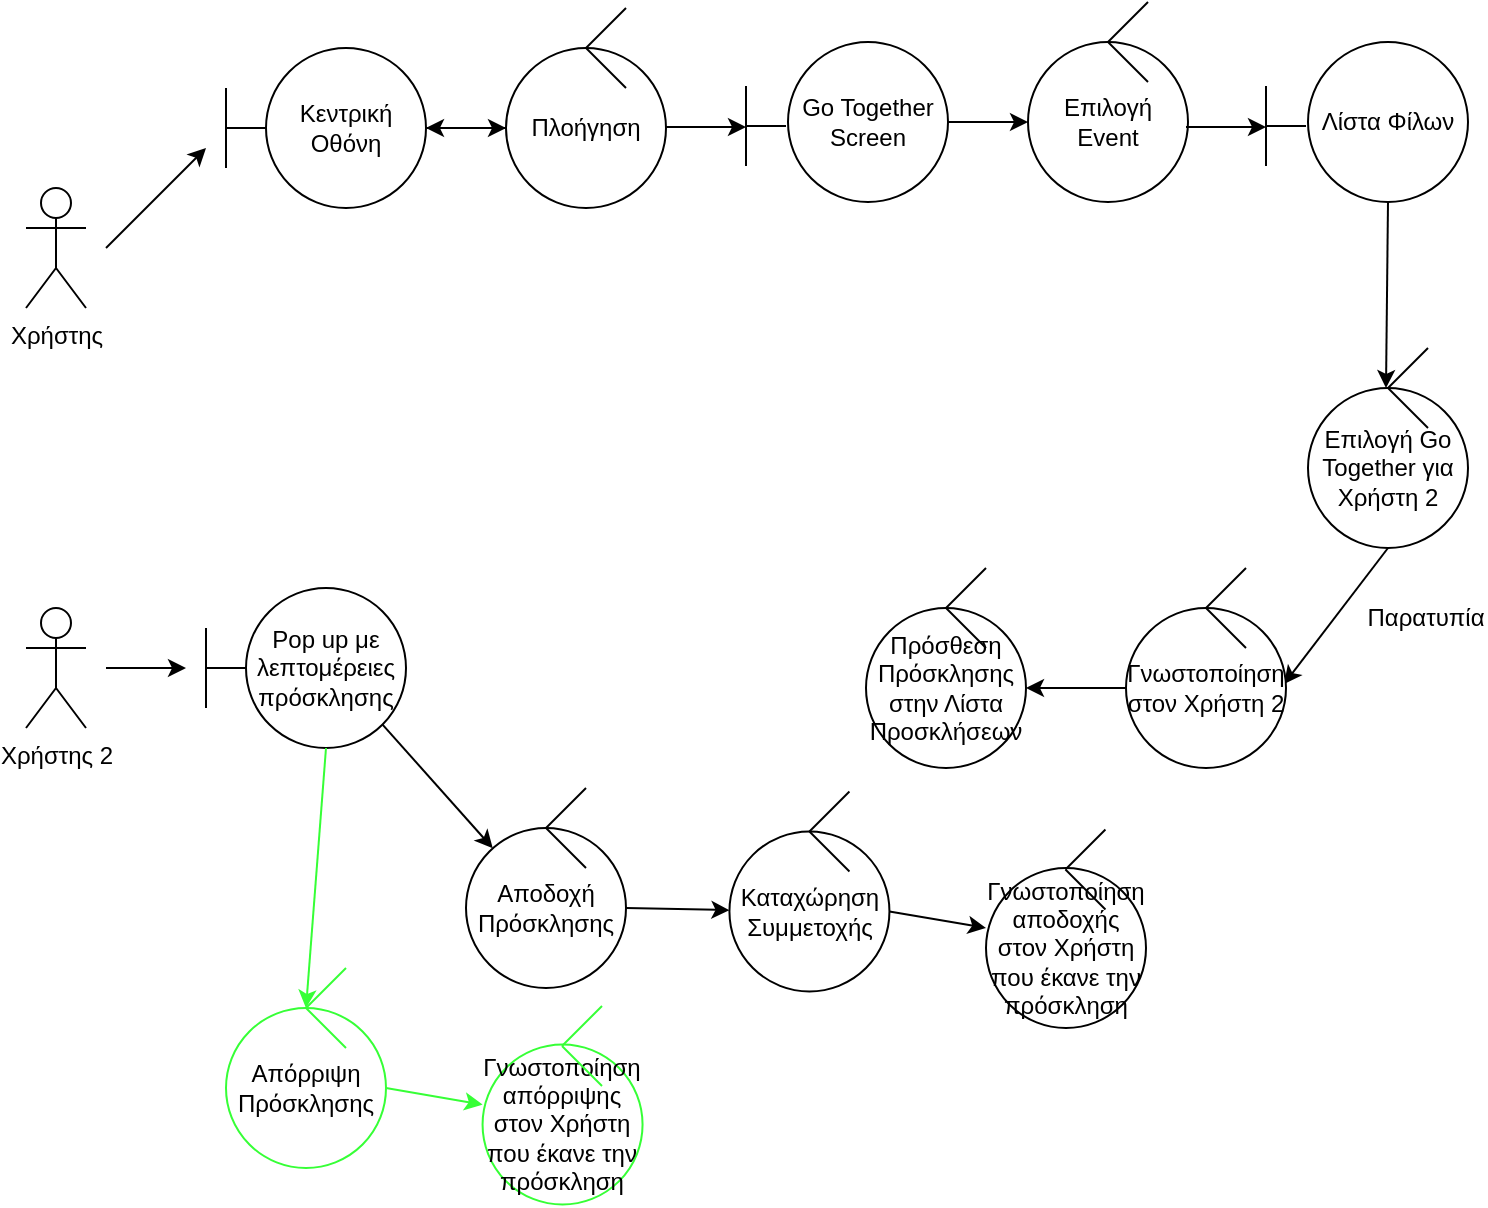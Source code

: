 <mxfile version="17.1.2" type="device"><diagram id="LXSGAUo0yqyR0kycL7uG" name="Page-1"><mxGraphModel dx="1364" dy="793" grid="1" gridSize="10" guides="1" tooltips="1" connect="1" arrows="1" fold="1" page="1" pageScale="1" pageWidth="850" pageHeight="1100" math="0" shadow="0"><root><mxCell id="0"/><mxCell id="1" parent="0"/><mxCell id="fk_i5qiKqpy0DmK9bZVW-65" value="Χρήστης" style="shape=umlActor;verticalLabelPosition=bottom;verticalAlign=top;html=1;outlineConnect=0;" parent="1" vertex="1"><mxGeometry x="40" y="550" width="30" height="60" as="geometry"/></mxCell><mxCell id="fk_i5qiKqpy0DmK9bZVW-66" value="" style="endArrow=none;html=1;rounded=0;" parent="1" edge="1"><mxGeometry width="50" height="50" relative="1" as="geometry"><mxPoint x="140" y="520" as="sourcePoint"/><mxPoint x="160" y="520" as="targetPoint"/></mxGeometry></mxCell><mxCell id="fk_i5qiKqpy0DmK9bZVW-67" value="" style="endArrow=none;html=1;rounded=0;" parent="1" edge="1"><mxGeometry width="50" height="50" relative="1" as="geometry"><mxPoint x="140" y="540" as="sourcePoint"/><mxPoint x="140" y="500" as="targetPoint"/></mxGeometry></mxCell><mxCell id="fk_i5qiKqpy0DmK9bZVW-68" value="" style="endArrow=classic;html=1;rounded=0;" parent="1" edge="1"><mxGeometry width="50" height="50" relative="1" as="geometry"><mxPoint x="80" y="580" as="sourcePoint"/><mxPoint x="130" y="530" as="targetPoint"/></mxGeometry></mxCell><mxCell id="fk_i5qiKqpy0DmK9bZVW-69" value="Κεντρική Οθόνη" style="ellipse;whiteSpace=wrap;html=1;aspect=fixed;" parent="1" vertex="1"><mxGeometry x="160" y="480" width="80" height="80" as="geometry"/></mxCell><mxCell id="43wOjrIaFbMt9CbK7TQf-34" value="" style="edgeStyle=orthogonalEdgeStyle;rounded=0;orthogonalLoop=1;jettySize=auto;html=1;strokeColor=#000000;" edge="1" parent="1" source="fk_i5qiKqpy0DmK9bZVW-74" target="fk_i5qiKqpy0DmK9bZVW-69"><mxGeometry relative="1" as="geometry"/></mxCell><mxCell id="fk_i5qiKqpy0DmK9bZVW-74" value="Πλοήγηση" style="ellipse;whiteSpace=wrap;html=1;aspect=fixed;" parent="1" vertex="1"><mxGeometry x="280" y="480" width="80" height="80" as="geometry"/></mxCell><mxCell id="fk_i5qiKqpy0DmK9bZVW-75" value="" style="endArrow=none;html=1;rounded=0;" parent="1" edge="1"><mxGeometry width="50" height="50" relative="1" as="geometry"><mxPoint x="320" y="480" as="sourcePoint"/><mxPoint x="340" y="460" as="targetPoint"/></mxGeometry></mxCell><mxCell id="fk_i5qiKqpy0DmK9bZVW-76" value="" style="endArrow=none;html=1;rounded=0;" parent="1" edge="1"><mxGeometry width="50" height="50" relative="1" as="geometry"><mxPoint x="320" y="480" as="sourcePoint"/><mxPoint x="340" y="500" as="targetPoint"/></mxGeometry></mxCell><mxCell id="fk_i5qiKqpy0DmK9bZVW-77" value="" style="endArrow=classic;html=1;rounded=0;entryX=0;entryY=0.5;entryDx=0;entryDy=0;" parent="1" target="fk_i5qiKqpy0DmK9bZVW-74" edge="1"><mxGeometry width="50" height="50" relative="1" as="geometry"><mxPoint x="240" y="520" as="sourcePoint"/><mxPoint x="330" y="530" as="targetPoint"/></mxGeometry></mxCell><mxCell id="fk_i5qiKqpy0DmK9bZVW-78" value="Go Together Screen" style="ellipse;whiteSpace=wrap;html=1;aspect=fixed;" parent="1" vertex="1"><mxGeometry x="421" y="477" width="80" height="80" as="geometry"/></mxCell><mxCell id="fk_i5qiKqpy0DmK9bZVW-79" value="" style="endArrow=none;html=1;rounded=0;" parent="1" edge="1"><mxGeometry width="50" height="50" relative="1" as="geometry"><mxPoint x="400" y="539" as="sourcePoint"/><mxPoint x="400" y="499" as="targetPoint"/></mxGeometry></mxCell><mxCell id="fk_i5qiKqpy0DmK9bZVW-80" value="" style="endArrow=none;html=1;rounded=0;" parent="1" edge="1"><mxGeometry width="50" height="50" relative="1" as="geometry"><mxPoint x="400" y="519" as="sourcePoint"/><mxPoint x="420" y="519" as="targetPoint"/></mxGeometry></mxCell><mxCell id="fk_i5qiKqpy0DmK9bZVW-81" value="" style="endArrow=classic;html=1;rounded=0;entryX=0;entryY=0.5;entryDx=0;entryDy=0;" parent="1" edge="1"><mxGeometry width="50" height="50" relative="1" as="geometry"><mxPoint x="360" y="519.5" as="sourcePoint"/><mxPoint x="400" y="519.5" as="targetPoint"/></mxGeometry></mxCell><mxCell id="fk_i5qiKqpy0DmK9bZVW-82" value="Επιλογή Event" style="ellipse;whiteSpace=wrap;html=1;aspect=fixed;" parent="1" vertex="1"><mxGeometry x="541" y="477" width="80" height="80" as="geometry"/></mxCell><mxCell id="fk_i5qiKqpy0DmK9bZVW-83" value="" style="endArrow=none;html=1;rounded=0;" parent="1" edge="1"><mxGeometry width="50" height="50" relative="1" as="geometry"><mxPoint x="581" y="477" as="sourcePoint"/><mxPoint x="601" y="457" as="targetPoint"/></mxGeometry></mxCell><mxCell id="fk_i5qiKqpy0DmK9bZVW-84" value="" style="endArrow=none;html=1;rounded=0;" parent="1" edge="1"><mxGeometry width="50" height="50" relative="1" as="geometry"><mxPoint x="581" y="477" as="sourcePoint"/><mxPoint x="601" y="497" as="targetPoint"/></mxGeometry></mxCell><mxCell id="fk_i5qiKqpy0DmK9bZVW-85" value="" style="endArrow=classic;html=1;rounded=0;entryX=0;entryY=0.5;entryDx=0;entryDy=0;" parent="1" target="fk_i5qiKqpy0DmK9bZVW-82" edge="1"><mxGeometry width="50" height="50" relative="1" as="geometry"><mxPoint x="501" y="517" as="sourcePoint"/><mxPoint x="591" y="527" as="targetPoint"/></mxGeometry></mxCell><mxCell id="fk_i5qiKqpy0DmK9bZVW-89" value="" style="endArrow=none;html=1;rounded=0;" parent="1" edge="1"><mxGeometry width="50" height="50" relative="1" as="geometry"><mxPoint x="660" y="539" as="sourcePoint"/><mxPoint x="660" y="499" as="targetPoint"/></mxGeometry></mxCell><mxCell id="fk_i5qiKqpy0DmK9bZVW-90" value="" style="endArrow=none;html=1;rounded=0;" parent="1" edge="1"><mxGeometry width="50" height="50" relative="1" as="geometry"><mxPoint x="660" y="519" as="sourcePoint"/><mxPoint x="680" y="519" as="targetPoint"/></mxGeometry></mxCell><mxCell id="fk_i5qiKqpy0DmK9bZVW-91" value="" style="endArrow=classic;html=1;rounded=0;entryX=0;entryY=0.5;entryDx=0;entryDy=0;" parent="1" edge="1"><mxGeometry width="50" height="50" relative="1" as="geometry"><mxPoint x="620" y="519.5" as="sourcePoint"/><mxPoint x="660" y="519.5" as="targetPoint"/></mxGeometry></mxCell><mxCell id="fk_i5qiKqpy0DmK9bZVW-92" value="&lt;div&gt;Λίστα Φίλων&lt;br&gt;&lt;/div&gt;" style="ellipse;whiteSpace=wrap;html=1;aspect=fixed;" parent="1" vertex="1"><mxGeometry x="681" y="477" width="80" height="80" as="geometry"/></mxCell><mxCell id="fk_i5qiKqpy0DmK9bZVW-93" value="Επιλογή Go Together για Χρήστη 2" style="ellipse;whiteSpace=wrap;html=1;aspect=fixed;" parent="1" vertex="1"><mxGeometry x="681" y="650" width="80" height="80" as="geometry"/></mxCell><mxCell id="fk_i5qiKqpy0DmK9bZVW-94" value="" style="endArrow=none;html=1;rounded=0;" parent="1" edge="1"><mxGeometry width="50" height="50" relative="1" as="geometry"><mxPoint x="721" y="650" as="sourcePoint"/><mxPoint x="741" y="630" as="targetPoint"/></mxGeometry></mxCell><mxCell id="fk_i5qiKqpy0DmK9bZVW-95" value="" style="endArrow=none;html=1;rounded=0;" parent="1" edge="1"><mxGeometry width="50" height="50" relative="1" as="geometry"><mxPoint x="721" y="650" as="sourcePoint"/><mxPoint x="741" y="670" as="targetPoint"/></mxGeometry></mxCell><mxCell id="fk_i5qiKqpy0DmK9bZVW-96" value="" style="endArrow=classic;html=1;rounded=0;exitX=0.5;exitY=1;exitDx=0;exitDy=0;" parent="1" source="fk_i5qiKqpy0DmK9bZVW-92" edge="1"><mxGeometry width="50" height="50" relative="1" as="geometry"><mxPoint x="641" y="690" as="sourcePoint"/><mxPoint x="720" y="650" as="targetPoint"/></mxGeometry></mxCell><mxCell id="fk_i5qiKqpy0DmK9bZVW-100" value="" style="endArrow=classic;html=1;rounded=0;exitX=0.5;exitY=1;exitDx=0;exitDy=0;entryX=0.988;entryY=0.6;entryDx=0;entryDy=0;entryPerimeter=0;" parent="1" source="fk_i5qiKqpy0DmK9bZVW-93" edge="1"><mxGeometry width="50" height="50" relative="1" as="geometry"><mxPoint x="400" y="600" as="sourcePoint"/><mxPoint x="669.04" y="798" as="targetPoint"/></mxGeometry></mxCell><mxCell id="fk_i5qiKqpy0DmK9bZVW-101" value="" style="endArrow=classic;html=1;rounded=0;" parent="1" source="ATrJfUnYTQHhDiKLP3Zh-11" edge="1"><mxGeometry width="50" height="50" relative="1" as="geometry"><mxPoint x="591.409" y="800.525" as="sourcePoint"/><mxPoint x="540" y="800" as="targetPoint"/></mxGeometry></mxCell><mxCell id="ATrJfUnYTQHhDiKLP3Zh-7" value="Παρατυπία" style="text;html=1;strokeColor=none;fillColor=none;align=center;verticalAlign=middle;whiteSpace=wrap;rounded=0;fontColor=#000000;" parent="1" vertex="1"><mxGeometry x="710" y="750" width="60" height="30" as="geometry"/></mxCell><mxCell id="ATrJfUnYTQHhDiKLP3Zh-11" value="Γνωστοποίηση στον Χρήστη 2" style="ellipse;whiteSpace=wrap;html=1;aspect=fixed;strokeColor=#000000;" parent="1" vertex="1"><mxGeometry x="590" y="760" width="80" height="80" as="geometry"/></mxCell><mxCell id="ATrJfUnYTQHhDiKLP3Zh-12" value="" style="endArrow=none;html=1;rounded=0;strokeColor=#000000;" parent="1" edge="1"><mxGeometry width="50" height="50" relative="1" as="geometry"><mxPoint x="630" y="760" as="sourcePoint"/><mxPoint x="650" y="740" as="targetPoint"/></mxGeometry></mxCell><mxCell id="ATrJfUnYTQHhDiKLP3Zh-13" value="" style="endArrow=none;html=1;rounded=0;strokeColor=#000000;" parent="1" edge="1"><mxGeometry width="50" height="50" relative="1" as="geometry"><mxPoint x="630" y="760" as="sourcePoint"/><mxPoint x="650" y="780" as="targetPoint"/></mxGeometry></mxCell><mxCell id="43wOjrIaFbMt9CbK7TQf-11" value="Πρόσθεση Πρόσκλησης στην Λίστα Προσκλήσεων" style="ellipse;whiteSpace=wrap;html=1;aspect=fixed;" vertex="1" parent="1"><mxGeometry x="460" y="760" width="80" height="80" as="geometry"/></mxCell><mxCell id="43wOjrIaFbMt9CbK7TQf-24" value="" style="endArrow=none;html=1;rounded=0;" edge="1" parent="1"><mxGeometry width="50" height="50" relative="1" as="geometry"><mxPoint x="500" y="760" as="sourcePoint"/><mxPoint x="520" y="740" as="targetPoint"/></mxGeometry></mxCell><mxCell id="43wOjrIaFbMt9CbK7TQf-25" value="" style="endArrow=none;html=1;rounded=0;" edge="1" parent="1"><mxGeometry width="50" height="50" relative="1" as="geometry"><mxPoint x="500" y="760" as="sourcePoint"/><mxPoint x="520" y="780" as="targetPoint"/></mxGeometry></mxCell><mxCell id="43wOjrIaFbMt9CbK7TQf-26" value="Χρήστης 2" style="shape=umlActor;verticalLabelPosition=bottom;verticalAlign=top;html=1;outlineConnect=0;" vertex="1" parent="1"><mxGeometry x="40" y="760" width="30" height="60" as="geometry"/></mxCell><mxCell id="43wOjrIaFbMt9CbK7TQf-27" value="" style="endArrow=none;html=1;rounded=0;" edge="1" parent="1"><mxGeometry width="50" height="50" relative="1" as="geometry"><mxPoint x="130" y="790" as="sourcePoint"/><mxPoint x="150" y="790" as="targetPoint"/></mxGeometry></mxCell><mxCell id="43wOjrIaFbMt9CbK7TQf-28" value="" style="endArrow=none;html=1;rounded=0;" edge="1" parent="1"><mxGeometry width="50" height="50" relative="1" as="geometry"><mxPoint x="130" y="810" as="sourcePoint"/><mxPoint x="130" y="770" as="targetPoint"/></mxGeometry></mxCell><mxCell id="43wOjrIaFbMt9CbK7TQf-29" value="Pop up με λεπτομέρειες πρόσκλησης" style="ellipse;whiteSpace=wrap;html=1;aspect=fixed;" vertex="1" parent="1"><mxGeometry x="150" y="750" width="80" height="80" as="geometry"/></mxCell><mxCell id="43wOjrIaFbMt9CbK7TQf-30" value="" style="endArrow=classic;html=1;rounded=0;" edge="1" parent="1"><mxGeometry width="50" height="50" relative="1" as="geometry"><mxPoint x="80" y="790" as="sourcePoint"/><mxPoint x="120" y="790" as="targetPoint"/></mxGeometry></mxCell><mxCell id="43wOjrIaFbMt9CbK7TQf-31" value="Αποδοχή Πρόσκλησης" style="ellipse;whiteSpace=wrap;html=1;aspect=fixed;" vertex="1" parent="1"><mxGeometry x="260" y="870" width="80" height="80" as="geometry"/></mxCell><mxCell id="43wOjrIaFbMt9CbK7TQf-32" value="" style="endArrow=none;html=1;rounded=0;" edge="1" parent="1"><mxGeometry width="50" height="50" relative="1" as="geometry"><mxPoint x="300" y="870" as="sourcePoint"/><mxPoint x="320" y="850" as="targetPoint"/></mxGeometry></mxCell><mxCell id="43wOjrIaFbMt9CbK7TQf-33" value="" style="endArrow=none;html=1;rounded=0;" edge="1" parent="1"><mxGeometry width="50" height="50" relative="1" as="geometry"><mxPoint x="300" y="870" as="sourcePoint"/><mxPoint x="320" y="890" as="targetPoint"/></mxGeometry></mxCell><mxCell id="43wOjrIaFbMt9CbK7TQf-35" value="" style="endArrow=classic;html=1;rounded=0;exitX=1;exitY=1;exitDx=0;exitDy=0;" edge="1" parent="1" source="43wOjrIaFbMt9CbK7TQf-29" target="43wOjrIaFbMt9CbK7TQf-31"><mxGeometry width="50" height="50" relative="1" as="geometry"><mxPoint x="250" y="530" as="sourcePoint"/><mxPoint x="290" y="530" as="targetPoint"/></mxGeometry></mxCell><mxCell id="43wOjrIaFbMt9CbK7TQf-36" value="Καταχώρηση Συμμετοχής" style="ellipse;whiteSpace=wrap;html=1;aspect=fixed;" vertex="1" parent="1"><mxGeometry x="391.72" y="871.72" width="80" height="80" as="geometry"/></mxCell><mxCell id="43wOjrIaFbMt9CbK7TQf-37" value="" style="endArrow=none;html=1;rounded=0;" edge="1" parent="1"><mxGeometry width="50" height="50" relative="1" as="geometry"><mxPoint x="431.72" y="871.72" as="sourcePoint"/><mxPoint x="451.72" y="851.72" as="targetPoint"/></mxGeometry></mxCell><mxCell id="43wOjrIaFbMt9CbK7TQf-38" value="" style="endArrow=none;html=1;rounded=0;" edge="1" parent="1"><mxGeometry width="50" height="50" relative="1" as="geometry"><mxPoint x="431.72" y="871.72" as="sourcePoint"/><mxPoint x="451.72" y="891.72" as="targetPoint"/></mxGeometry></mxCell><mxCell id="43wOjrIaFbMt9CbK7TQf-39" value="" style="endArrow=classic;html=1;rounded=0;exitX=1;exitY=0.5;exitDx=0;exitDy=0;" edge="1" target="43wOjrIaFbMt9CbK7TQf-36" parent="1" source="43wOjrIaFbMt9CbK7TQf-31"><mxGeometry width="50" height="50" relative="1" as="geometry"><mxPoint x="350.004" y="820.004" as="sourcePoint"/><mxPoint x="421.72" y="531.72" as="targetPoint"/></mxGeometry></mxCell><mxCell id="43wOjrIaFbMt9CbK7TQf-40" value="Γνωστοποίηση αποδοχής στον Χρήστη που έκανε την πρόσκληση" style="ellipse;whiteSpace=wrap;html=1;aspect=fixed;" vertex="1" parent="1"><mxGeometry x="520" y="890" width="80" height="80" as="geometry"/></mxCell><mxCell id="43wOjrIaFbMt9CbK7TQf-41" value="" style="endArrow=none;html=1;rounded=0;" edge="1" parent="1"><mxGeometry width="50" height="50" relative="1" as="geometry"><mxPoint x="559.72" y="890.72" as="sourcePoint"/><mxPoint x="579.72" y="870.72" as="targetPoint"/></mxGeometry></mxCell><mxCell id="43wOjrIaFbMt9CbK7TQf-42" value="" style="endArrow=none;html=1;rounded=0;" edge="1" parent="1"><mxGeometry width="50" height="50" relative="1" as="geometry"><mxPoint x="559.72" y="890.72" as="sourcePoint"/><mxPoint x="579.72" y="910.72" as="targetPoint"/></mxGeometry></mxCell><mxCell id="43wOjrIaFbMt9CbK7TQf-43" value="" style="endArrow=classic;html=1;rounded=0;exitX=1;exitY=0.5;exitDx=0;exitDy=0;" edge="1" parent="1" source="43wOjrIaFbMt9CbK7TQf-36"><mxGeometry width="50" height="50" relative="1" as="geometry"><mxPoint x="501" y="930" as="sourcePoint"/><mxPoint x="520" y="920" as="targetPoint"/></mxGeometry></mxCell><mxCell id="43wOjrIaFbMt9CbK7TQf-58" value="Απόρριψη Πρόσκλησης" style="ellipse;whiteSpace=wrap;html=1;aspect=fixed;strokeColor=#36FF36;" vertex="1" parent="1"><mxGeometry x="140" y="960" width="80" height="80" as="geometry"/></mxCell><mxCell id="43wOjrIaFbMt9CbK7TQf-59" value="" style="endArrow=none;html=1;rounded=0;strokeColor=#36FF36;" edge="1" parent="1"><mxGeometry width="50" height="50" relative="1" as="geometry"><mxPoint x="180" y="960" as="sourcePoint"/><mxPoint x="200.0" y="940" as="targetPoint"/></mxGeometry></mxCell><mxCell id="43wOjrIaFbMt9CbK7TQf-60" value="" style="endArrow=none;html=1;rounded=0;strokeColor=#36FF36;" edge="1" parent="1"><mxGeometry width="50" height="50" relative="1" as="geometry"><mxPoint x="180" y="960" as="sourcePoint"/><mxPoint x="200.0" y="980" as="targetPoint"/></mxGeometry></mxCell><mxCell id="43wOjrIaFbMt9CbK7TQf-61" value="Γνωστοποίηση απόρριψης στον Χρήστη που έκανε την πρόσκληση" style="ellipse;whiteSpace=wrap;html=1;aspect=fixed;strokeColor=#36FF36;" vertex="1" parent="1"><mxGeometry x="268.28" y="978.28" width="80" height="80" as="geometry"/></mxCell><mxCell id="43wOjrIaFbMt9CbK7TQf-62" value="" style="endArrow=none;html=1;rounded=0;strokeColor=#36FF36;" edge="1" parent="1"><mxGeometry width="50" height="50" relative="1" as="geometry"><mxPoint x="308.0" y="979" as="sourcePoint"/><mxPoint x="328.0" y="959" as="targetPoint"/></mxGeometry></mxCell><mxCell id="43wOjrIaFbMt9CbK7TQf-63" value="" style="endArrow=none;html=1;rounded=0;strokeColor=#36FF36;" edge="1" parent="1"><mxGeometry width="50" height="50" relative="1" as="geometry"><mxPoint x="308.0" y="979" as="sourcePoint"/><mxPoint x="328.0" y="999" as="targetPoint"/></mxGeometry></mxCell><mxCell id="43wOjrIaFbMt9CbK7TQf-64" value="" style="endArrow=classic;html=1;rounded=0;exitX=1;exitY=0.5;exitDx=0;exitDy=0;strokeColor=#36FF36;" edge="1" source="43wOjrIaFbMt9CbK7TQf-58" parent="1"><mxGeometry width="50" height="50" relative="1" as="geometry"><mxPoint x="249.28" y="1018.28" as="sourcePoint"/><mxPoint x="268.28" y="1008.28" as="targetPoint"/></mxGeometry></mxCell><mxCell id="43wOjrIaFbMt9CbK7TQf-65" value="" style="endArrow=classic;html=1;rounded=0;exitX=0.5;exitY=1;exitDx=0;exitDy=0;strokeColor=#36FF36;" edge="1" parent="1" source="43wOjrIaFbMt9CbK7TQf-29"><mxGeometry width="50" height="50" relative="1" as="geometry"><mxPoint x="137.284" y="838.284" as="sourcePoint"/><mxPoint x="180" y="960" as="targetPoint"/></mxGeometry></mxCell></root></mxGraphModel></diagram></mxfile>